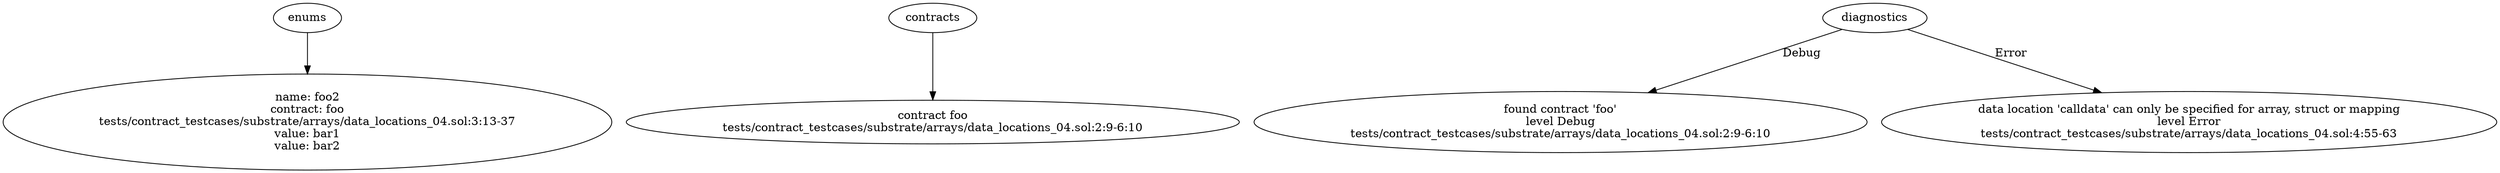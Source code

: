 strict digraph "tests/contract_testcases/substrate/arrays/data_locations_04.sol" {
	foo2 [label="name: foo2\ncontract: foo\ntests/contract_testcases/substrate/arrays/data_locations_04.sol:3:13-37\nvalue: bar1\nvalue: bar2"]
	contract [label="contract foo\ntests/contract_testcases/substrate/arrays/data_locations_04.sol:2:9-6:10"]
	diagnostic [label="found contract 'foo'\nlevel Debug\ntests/contract_testcases/substrate/arrays/data_locations_04.sol:2:9-6:10"]
	diagnostic_7 [label="data location 'calldata' can only be specified for array, struct or mapping\nlevel Error\ntests/contract_testcases/substrate/arrays/data_locations_04.sol:4:55-63"]
	enums -> foo2
	contracts -> contract
	diagnostics -> diagnostic [label="Debug"]
	diagnostics -> diagnostic_7 [label="Error"]
}
